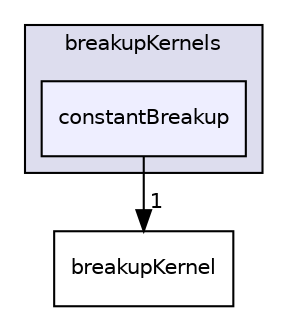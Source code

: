 digraph "/home/alberto/OpenFOAM-dev/albertop-dev/applications/development/OpenQBMM-dev/OpenQBMM-dev/src/quadratureMethods/populationBalanceModels/populationBalanceSubModels/breakupKernels/constantBreakup" {
  bgcolor=transparent;
  compound=true
  node [ fontsize="10", fontname="Helvetica"];
  edge [ labelfontsize="10", labelfontname="Helvetica"];
  subgraph clusterdir_051f4dbe3d70e8d291b1f8370211ab04 {
    graph [ bgcolor="#ddddee", pencolor="black", label="breakupKernels" fontname="Helvetica", fontsize="10", URL="dir_051f4dbe3d70e8d291b1f8370211ab04.html"]
  dir_3c8af9b3451d57ab2574e73448ebcd59 [shape=box, label="constantBreakup", style="filled", fillcolor="#eeeeff", pencolor="black", URL="dir_3c8af9b3451d57ab2574e73448ebcd59.html"];
  }
  dir_9d871acf8e57389ebd78c35b00fe7a3b [shape=box label="breakupKernel" URL="dir_9d871acf8e57389ebd78c35b00fe7a3b.html"];
  dir_3c8af9b3451d57ab2574e73448ebcd59->dir_9d871acf8e57389ebd78c35b00fe7a3b [headlabel="1", labeldistance=1.5 headhref="dir_000022_000021.html"];
}

